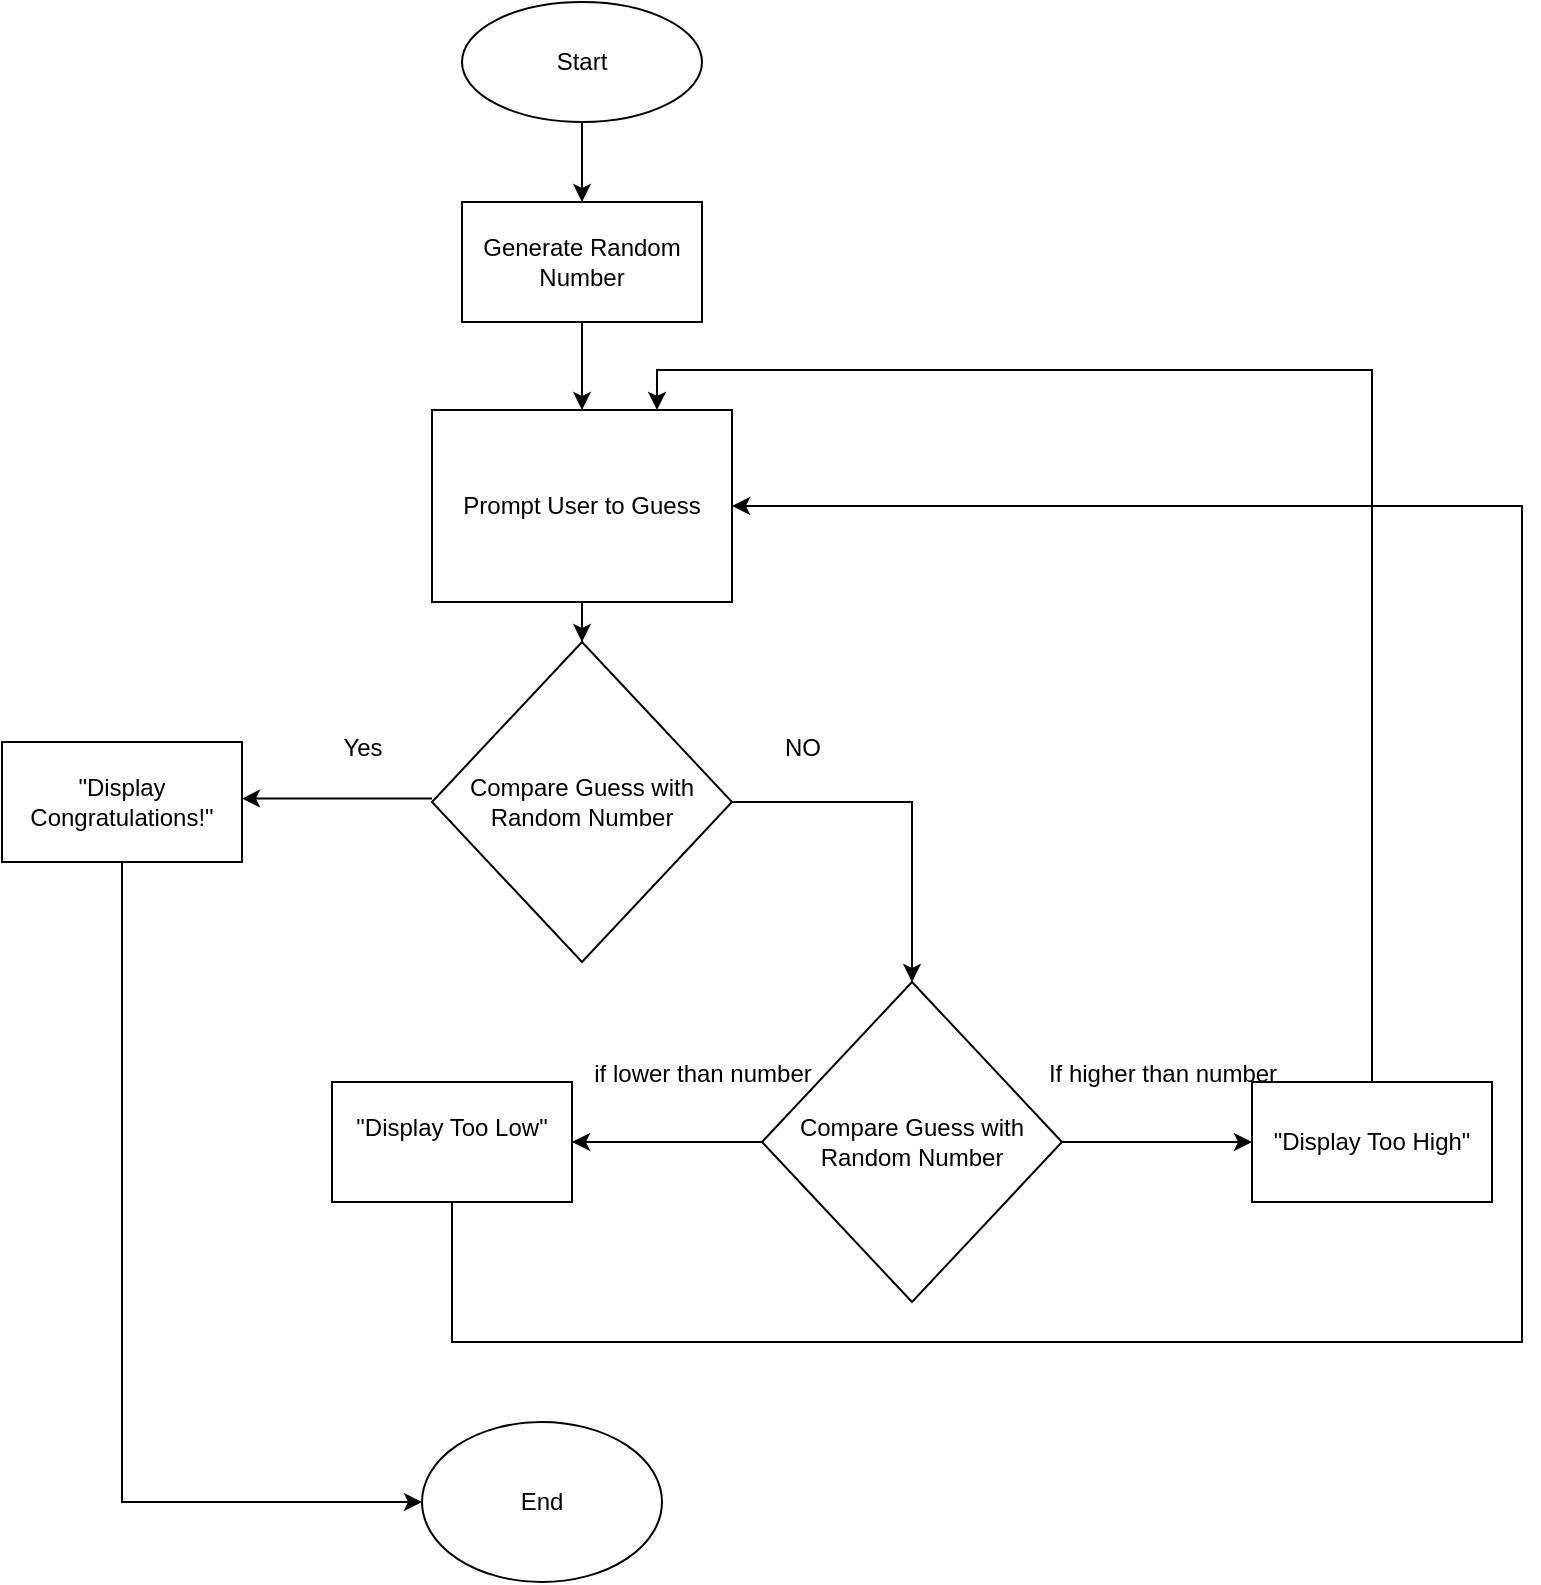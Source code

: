 <mxfile version="25.0.1">
  <diagram id="C5RBs43oDa-KdzZeNtuy" name="Page-1">
    <mxGraphModel dx="2327" dy="861" grid="1" gridSize="10" guides="1" tooltips="1" connect="1" arrows="1" fold="1" page="1" pageScale="1" pageWidth="827" pageHeight="1169" math="0" shadow="0">
      <root>
        <mxCell id="WIyWlLk6GJQsqaUBKTNV-0" />
        <mxCell id="WIyWlLk6GJQsqaUBKTNV-1" parent="WIyWlLk6GJQsqaUBKTNV-0" />
        <mxCell id="LhpZ7O40vheFqG1p9xwE-2" style="edgeStyle=orthogonalEdgeStyle;rounded=0;orthogonalLoop=1;jettySize=auto;html=1;entryX=0.5;entryY=0;entryDx=0;entryDy=0;" edge="1" parent="WIyWlLk6GJQsqaUBKTNV-1" source="LhpZ7O40vheFqG1p9xwE-0" target="LhpZ7O40vheFqG1p9xwE-1">
          <mxGeometry relative="1" as="geometry" />
        </mxCell>
        <mxCell id="LhpZ7O40vheFqG1p9xwE-0" value="Start" style="ellipse;whiteSpace=wrap;html=1;" vertex="1" parent="WIyWlLk6GJQsqaUBKTNV-1">
          <mxGeometry x="180" y="50" width="120" height="60" as="geometry" />
        </mxCell>
        <mxCell id="LhpZ7O40vheFqG1p9xwE-4" style="edgeStyle=orthogonalEdgeStyle;rounded=0;orthogonalLoop=1;jettySize=auto;html=1;exitX=0.5;exitY=1;exitDx=0;exitDy=0;entryX=0.5;entryY=0;entryDx=0;entryDy=0;" edge="1" parent="WIyWlLk6GJQsqaUBKTNV-1" source="LhpZ7O40vheFqG1p9xwE-1" target="LhpZ7O40vheFqG1p9xwE-3">
          <mxGeometry relative="1" as="geometry" />
        </mxCell>
        <mxCell id="LhpZ7O40vheFqG1p9xwE-1" value="Generate Random Number" style="rounded=0;whiteSpace=wrap;html=1;" vertex="1" parent="WIyWlLk6GJQsqaUBKTNV-1">
          <mxGeometry x="180" y="150" width="120" height="60" as="geometry" />
        </mxCell>
        <mxCell id="LhpZ7O40vheFqG1p9xwE-6" value="" style="edgeStyle=orthogonalEdgeStyle;rounded=0;orthogonalLoop=1;jettySize=auto;html=1;" edge="1" parent="WIyWlLk6GJQsqaUBKTNV-1" source="LhpZ7O40vheFqG1p9xwE-3" target="LhpZ7O40vheFqG1p9xwE-5">
          <mxGeometry relative="1" as="geometry" />
        </mxCell>
        <mxCell id="LhpZ7O40vheFqG1p9xwE-3" value="Prompt User to Guess" style="rounded=0;whiteSpace=wrap;html=1;" vertex="1" parent="WIyWlLk6GJQsqaUBKTNV-1">
          <mxGeometry x="165" y="254" width="150" height="96" as="geometry" />
        </mxCell>
        <mxCell id="LhpZ7O40vheFqG1p9xwE-14" value="" style="edgeStyle=orthogonalEdgeStyle;rounded=0;orthogonalLoop=1;jettySize=auto;html=1;" edge="1" parent="WIyWlLk6GJQsqaUBKTNV-1">
          <mxGeometry relative="1" as="geometry">
            <mxPoint x="165" y="448.29" as="sourcePoint" />
            <mxPoint x="70" y="448.29" as="targetPoint" />
          </mxGeometry>
        </mxCell>
        <mxCell id="LhpZ7O40vheFqG1p9xwE-16" value="" style="edgeStyle=orthogonalEdgeStyle;rounded=0;orthogonalLoop=1;jettySize=auto;html=1;" edge="1" parent="WIyWlLk6GJQsqaUBKTNV-1" source="LhpZ7O40vheFqG1p9xwE-5" target="LhpZ7O40vheFqG1p9xwE-15">
          <mxGeometry relative="1" as="geometry" />
        </mxCell>
        <mxCell id="LhpZ7O40vheFqG1p9xwE-5" value="Compare Guess with Random Number" style="rhombus;whiteSpace=wrap;html=1;rounded=0;" vertex="1" parent="WIyWlLk6GJQsqaUBKTNV-1">
          <mxGeometry x="165" y="370" width="150" height="160" as="geometry" />
        </mxCell>
        <mxCell id="LhpZ7O40vheFqG1p9xwE-24" style="edgeStyle=orthogonalEdgeStyle;rounded=0;orthogonalLoop=1;jettySize=auto;html=1;exitX=0.5;exitY=1;exitDx=0;exitDy=0;entryX=0;entryY=0.5;entryDx=0;entryDy=0;" edge="1" parent="WIyWlLk6GJQsqaUBKTNV-1" source="LhpZ7O40vheFqG1p9xwE-13" target="LhpZ7O40vheFqG1p9xwE-23">
          <mxGeometry relative="1" as="geometry" />
        </mxCell>
        <mxCell id="LhpZ7O40vheFqG1p9xwE-13" value="&quot;Display Congratulations!&quot;" style="whiteSpace=wrap;html=1;rounded=0;" vertex="1" parent="WIyWlLk6GJQsqaUBKTNV-1">
          <mxGeometry x="-50" y="420" width="120" height="60" as="geometry" />
        </mxCell>
        <mxCell id="LhpZ7O40vheFqG1p9xwE-18" value="" style="edgeStyle=orthogonalEdgeStyle;rounded=0;orthogonalLoop=1;jettySize=auto;html=1;" edge="1" parent="WIyWlLk6GJQsqaUBKTNV-1" source="LhpZ7O40vheFqG1p9xwE-15" target="LhpZ7O40vheFqG1p9xwE-17">
          <mxGeometry relative="1" as="geometry" />
        </mxCell>
        <mxCell id="LhpZ7O40vheFqG1p9xwE-20" value="" style="edgeStyle=orthogonalEdgeStyle;rounded=0;orthogonalLoop=1;jettySize=auto;html=1;" edge="1" parent="WIyWlLk6GJQsqaUBKTNV-1" source="LhpZ7O40vheFqG1p9xwE-15" target="LhpZ7O40vheFqG1p9xwE-19">
          <mxGeometry relative="1" as="geometry" />
        </mxCell>
        <mxCell id="LhpZ7O40vheFqG1p9xwE-15" value="Compare Guess with Random Number" style="rhombus;whiteSpace=wrap;html=1;rounded=0;" vertex="1" parent="WIyWlLk6GJQsqaUBKTNV-1">
          <mxGeometry x="330" y="540" width="150" height="160" as="geometry" />
        </mxCell>
        <mxCell id="LhpZ7O40vheFqG1p9xwE-22" style="edgeStyle=orthogonalEdgeStyle;rounded=0;orthogonalLoop=1;jettySize=auto;html=1;exitX=0.5;exitY=0;exitDx=0;exitDy=0;entryX=0.75;entryY=0;entryDx=0;entryDy=0;" edge="1" parent="WIyWlLk6GJQsqaUBKTNV-1" source="LhpZ7O40vheFqG1p9xwE-17" target="LhpZ7O40vheFqG1p9xwE-3">
          <mxGeometry relative="1" as="geometry" />
        </mxCell>
        <mxCell id="LhpZ7O40vheFqG1p9xwE-17" value="&quot;Display Too High&quot; " style="whiteSpace=wrap;html=1;rounded=0;" vertex="1" parent="WIyWlLk6GJQsqaUBKTNV-1">
          <mxGeometry x="575" y="590" width="120" height="60" as="geometry" />
        </mxCell>
        <mxCell id="LhpZ7O40vheFqG1p9xwE-21" style="edgeStyle=orthogonalEdgeStyle;rounded=0;orthogonalLoop=1;jettySize=auto;html=1;entryX=1;entryY=0.5;entryDx=0;entryDy=0;exitX=0.5;exitY=1;exitDx=0;exitDy=0;" edge="1" parent="WIyWlLk6GJQsqaUBKTNV-1" source="LhpZ7O40vheFqG1p9xwE-19" target="LhpZ7O40vheFqG1p9xwE-3">
          <mxGeometry relative="1" as="geometry">
            <Array as="points">
              <mxPoint x="175" y="720" />
              <mxPoint x="710" y="720" />
              <mxPoint x="710" y="302" />
            </Array>
          </mxGeometry>
        </mxCell>
        <mxCell id="LhpZ7O40vheFqG1p9xwE-19" value="&#xa;&quot;Display Too Low&quot; &#xa;&#xa;" style="whiteSpace=wrap;html=1;rounded=0;" vertex="1" parent="WIyWlLk6GJQsqaUBKTNV-1">
          <mxGeometry x="115" y="590" width="120" height="60" as="geometry" />
        </mxCell>
        <mxCell id="LhpZ7O40vheFqG1p9xwE-23" value="End" style="ellipse;whiteSpace=wrap;html=1;" vertex="1" parent="WIyWlLk6GJQsqaUBKTNV-1">
          <mxGeometry x="160" y="760" width="120" height="80" as="geometry" />
        </mxCell>
        <mxCell id="LhpZ7O40vheFqG1p9xwE-25" value="Yes" style="text;html=1;align=center;verticalAlign=middle;resizable=0;points=[];autosize=1;strokeColor=none;fillColor=none;" vertex="1" parent="WIyWlLk6GJQsqaUBKTNV-1">
          <mxGeometry x="110" y="408" width="40" height="30" as="geometry" />
        </mxCell>
        <mxCell id="LhpZ7O40vheFqG1p9xwE-26" value="NO" style="text;html=1;align=center;verticalAlign=middle;resizable=0;points=[];autosize=1;strokeColor=none;fillColor=none;" vertex="1" parent="WIyWlLk6GJQsqaUBKTNV-1">
          <mxGeometry x="330" y="408" width="40" height="30" as="geometry" />
        </mxCell>
        <mxCell id="LhpZ7O40vheFqG1p9xwE-27" value="if lower than number&lt;div&gt;&lt;br&gt;&lt;/div&gt;" style="text;html=1;align=center;verticalAlign=middle;resizable=0;points=[];autosize=1;strokeColor=none;fillColor=none;" vertex="1" parent="WIyWlLk6GJQsqaUBKTNV-1">
          <mxGeometry x="235" y="573" width="130" height="40" as="geometry" />
        </mxCell>
        <mxCell id="LhpZ7O40vheFqG1p9xwE-28" value="If higher than number&lt;div&gt;&lt;br&gt;&lt;/div&gt;" style="text;html=1;align=center;verticalAlign=middle;resizable=0;points=[];autosize=1;strokeColor=none;fillColor=none;" vertex="1" parent="WIyWlLk6GJQsqaUBKTNV-1">
          <mxGeometry x="460" y="573" width="140" height="40" as="geometry" />
        </mxCell>
      </root>
    </mxGraphModel>
  </diagram>
</mxfile>
